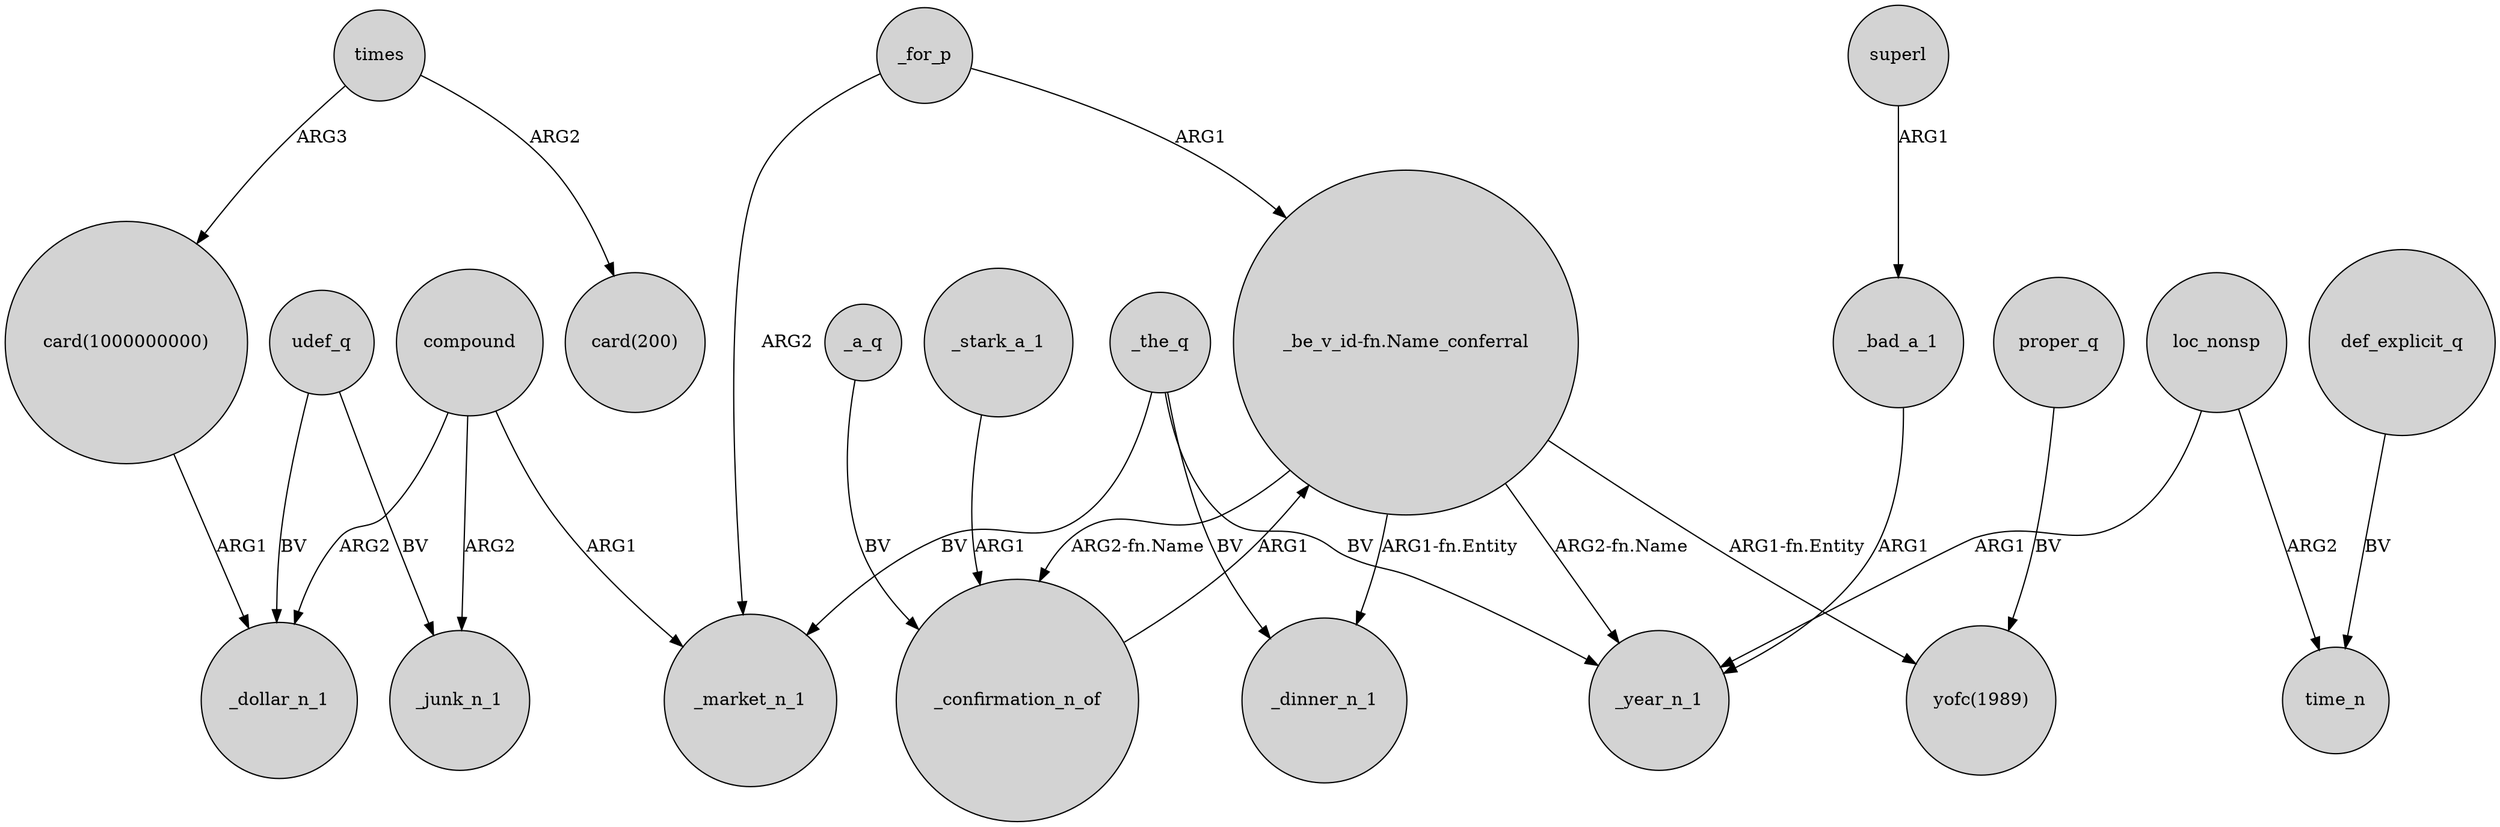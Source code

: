digraph {
	node [shape=circle style=filled]
	"card(1000000000)" -> _dollar_n_1 [label=ARG1]
	_for_p -> "_be_v_id-fn.Name_conferral" [label=ARG1]
	_confirmation_n_of -> "_be_v_id-fn.Name_conferral" [label=ARG1]
	_for_p -> _market_n_1 [label=ARG2]
	loc_nonsp -> _year_n_1 [label=ARG1]
	times -> "card(200)" [label=ARG2]
	compound -> _junk_n_1 [label=ARG2]
	compound -> _dollar_n_1 [label=ARG2]
	_the_q -> _dinner_n_1 [label=BV]
	times -> "card(1000000000)" [label=ARG3]
	"_be_v_id-fn.Name_conferral" -> _confirmation_n_of [label="ARG2-fn.Name"]
	_the_q -> _market_n_1 [label=BV]
	_the_q -> _year_n_1 [label=BV]
	_stark_a_1 -> _confirmation_n_of [label=ARG1]
	"_be_v_id-fn.Name_conferral" -> _year_n_1 [label="ARG2-fn.Name"]
	udef_q -> _dollar_n_1 [label=BV]
	proper_q -> "yofc(1989)" [label=BV]
	"_be_v_id-fn.Name_conferral" -> "yofc(1989)" [label="ARG1-fn.Entity"]
	_bad_a_1 -> _year_n_1 [label=ARG1]
	udef_q -> _junk_n_1 [label=BV]
	def_explicit_q -> time_n [label=BV]
	loc_nonsp -> time_n [label=ARG2]
	"_be_v_id-fn.Name_conferral" -> _dinner_n_1 [label="ARG1-fn.Entity"]
	compound -> _market_n_1 [label=ARG1]
	superl -> _bad_a_1 [label=ARG1]
	_a_q -> _confirmation_n_of [label=BV]
}
